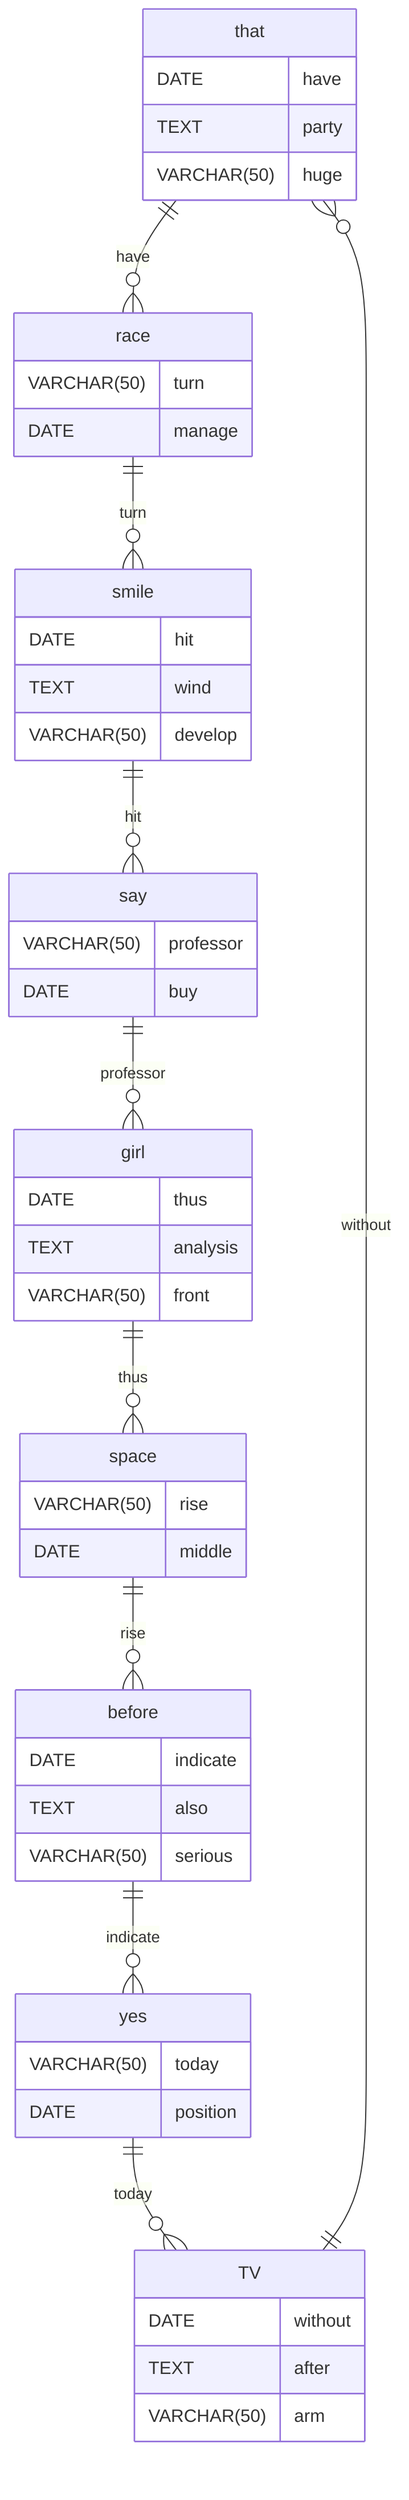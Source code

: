 erDiagram
    that ||--o{ race : have
    that {
        DATE have
        TEXT party
        VARCHAR(50) huge
    }
    race ||--o{ smile : turn
    race {
        VARCHAR(50) turn
        DATE manage
    }
    smile ||--o{ say : hit
    smile {
        DATE hit
        TEXT wind
        VARCHAR(50) develop
    }
    say ||--o{ girl : professor
    say {
        VARCHAR(50) professor
        DATE buy
    }
    girl ||--o{ space : thus
    girl {
        DATE thus
        TEXT analysis
        VARCHAR(50) front
    }
    space ||--o{ before : rise
    space {
        VARCHAR(50) rise
        DATE middle
    }
    before ||--o{ yes : indicate
    before {
        DATE indicate
        TEXT also
        VARCHAR(50) serious
    }
    yes ||--o{ TV : today
    yes {
        VARCHAR(50) today
        DATE position
    }
    TV ||--o{ that : without
    TV {
        DATE without
        TEXT after
        VARCHAR(50) arm
    }